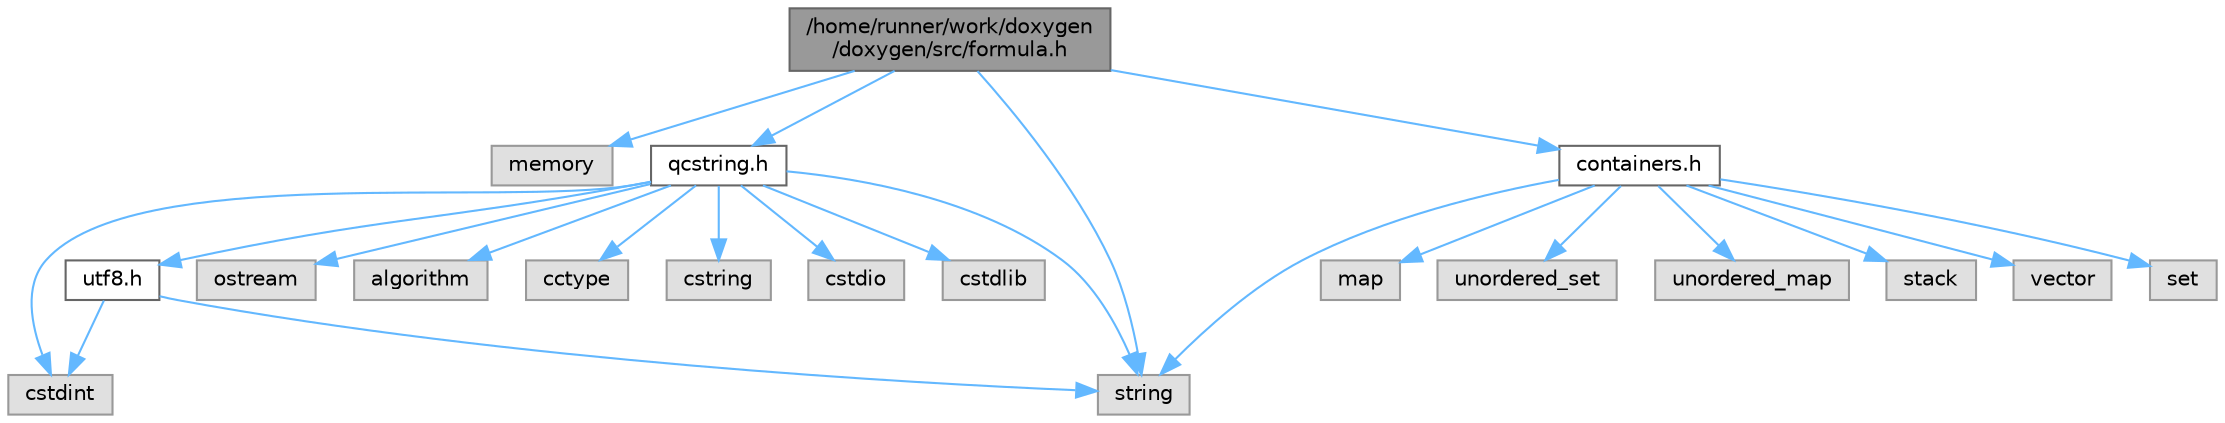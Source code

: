 digraph "/home/runner/work/doxygen/doxygen/src/formula.h"
{
 // INTERACTIVE_SVG=YES
 // LATEX_PDF_SIZE
  bgcolor="transparent";
  edge [fontname=Helvetica,fontsize=10,labelfontname=Helvetica,labelfontsize=10];
  node [fontname=Helvetica,fontsize=10,shape=box,height=0.2,width=0.4];
  Node1 [id="Node000001",label="/home/runner/work/doxygen\l/doxygen/src/formula.h",height=0.2,width=0.4,color="gray40", fillcolor="grey60", style="filled", fontcolor="black"];
  Node1 -> Node2 [id="edge1_Node000001_Node000002",color="steelblue1",style="solid"];
  Node2 [id="Node000002",label="memory",height=0.2,width=0.4,color="grey60", fillcolor="#E0E0E0", style="filled"];
  Node1 -> Node3 [id="edge2_Node000001_Node000003",color="steelblue1",style="solid"];
  Node3 [id="Node000003",label="string",height=0.2,width=0.4,color="grey60", fillcolor="#E0E0E0", style="filled"];
  Node1 -> Node4 [id="edge3_Node000001_Node000004",color="steelblue1",style="solid"];
  Node4 [id="Node000004",label="qcstring.h",height=0.2,width=0.4,color="grey40", fillcolor="white", style="filled",URL="$d7/d5c/qcstring_8h.html",tooltip=" "];
  Node4 -> Node3 [id="edge4_Node000004_Node000003",color="steelblue1",style="solid"];
  Node4 -> Node5 [id="edge5_Node000004_Node000005",color="steelblue1",style="solid"];
  Node5 [id="Node000005",label="algorithm",height=0.2,width=0.4,color="grey60", fillcolor="#E0E0E0", style="filled"];
  Node4 -> Node6 [id="edge6_Node000004_Node000006",color="steelblue1",style="solid"];
  Node6 [id="Node000006",label="cctype",height=0.2,width=0.4,color="grey60", fillcolor="#E0E0E0", style="filled"];
  Node4 -> Node7 [id="edge7_Node000004_Node000007",color="steelblue1",style="solid"];
  Node7 [id="Node000007",label="cstring",height=0.2,width=0.4,color="grey60", fillcolor="#E0E0E0", style="filled"];
  Node4 -> Node8 [id="edge8_Node000004_Node000008",color="steelblue1",style="solid"];
  Node8 [id="Node000008",label="cstdio",height=0.2,width=0.4,color="grey60", fillcolor="#E0E0E0", style="filled"];
  Node4 -> Node9 [id="edge9_Node000004_Node000009",color="steelblue1",style="solid"];
  Node9 [id="Node000009",label="cstdlib",height=0.2,width=0.4,color="grey60", fillcolor="#E0E0E0", style="filled"];
  Node4 -> Node10 [id="edge10_Node000004_Node000010",color="steelblue1",style="solid"];
  Node10 [id="Node000010",label="cstdint",height=0.2,width=0.4,color="grey60", fillcolor="#E0E0E0", style="filled"];
  Node4 -> Node11 [id="edge11_Node000004_Node000011",color="steelblue1",style="solid"];
  Node11 [id="Node000011",label="ostream",height=0.2,width=0.4,color="grey60", fillcolor="#E0E0E0", style="filled"];
  Node4 -> Node12 [id="edge12_Node000004_Node000012",color="steelblue1",style="solid"];
  Node12 [id="Node000012",label="utf8.h",height=0.2,width=0.4,color="grey40", fillcolor="white", style="filled",URL="$db/d7c/utf8_8h.html",tooltip="Various UTF8 related helper functions."];
  Node12 -> Node10 [id="edge13_Node000012_Node000010",color="steelblue1",style="solid"];
  Node12 -> Node3 [id="edge14_Node000012_Node000003",color="steelblue1",style="solid"];
  Node1 -> Node13 [id="edge15_Node000001_Node000013",color="steelblue1",style="solid"];
  Node13 [id="Node000013",label="containers.h",height=0.2,width=0.4,color="grey40", fillcolor="white", style="filled",URL="$d5/d75/containers_8h.html",tooltip=" "];
  Node13 -> Node14 [id="edge16_Node000013_Node000014",color="steelblue1",style="solid"];
  Node14 [id="Node000014",label="vector",height=0.2,width=0.4,color="grey60", fillcolor="#E0E0E0", style="filled"];
  Node13 -> Node3 [id="edge17_Node000013_Node000003",color="steelblue1",style="solid"];
  Node13 -> Node15 [id="edge18_Node000013_Node000015",color="steelblue1",style="solid"];
  Node15 [id="Node000015",label="set",height=0.2,width=0.4,color="grey60", fillcolor="#E0E0E0", style="filled"];
  Node13 -> Node16 [id="edge19_Node000013_Node000016",color="steelblue1",style="solid"];
  Node16 [id="Node000016",label="map",height=0.2,width=0.4,color="grey60", fillcolor="#E0E0E0", style="filled"];
  Node13 -> Node17 [id="edge20_Node000013_Node000017",color="steelblue1",style="solid"];
  Node17 [id="Node000017",label="unordered_set",height=0.2,width=0.4,color="grey60", fillcolor="#E0E0E0", style="filled"];
  Node13 -> Node18 [id="edge21_Node000013_Node000018",color="steelblue1",style="solid"];
  Node18 [id="Node000018",label="unordered_map",height=0.2,width=0.4,color="grey60", fillcolor="#E0E0E0", style="filled"];
  Node13 -> Node19 [id="edge22_Node000013_Node000019",color="steelblue1",style="solid"];
  Node19 [id="Node000019",label="stack",height=0.2,width=0.4,color="grey60", fillcolor="#E0E0E0", style="filled"];
}
